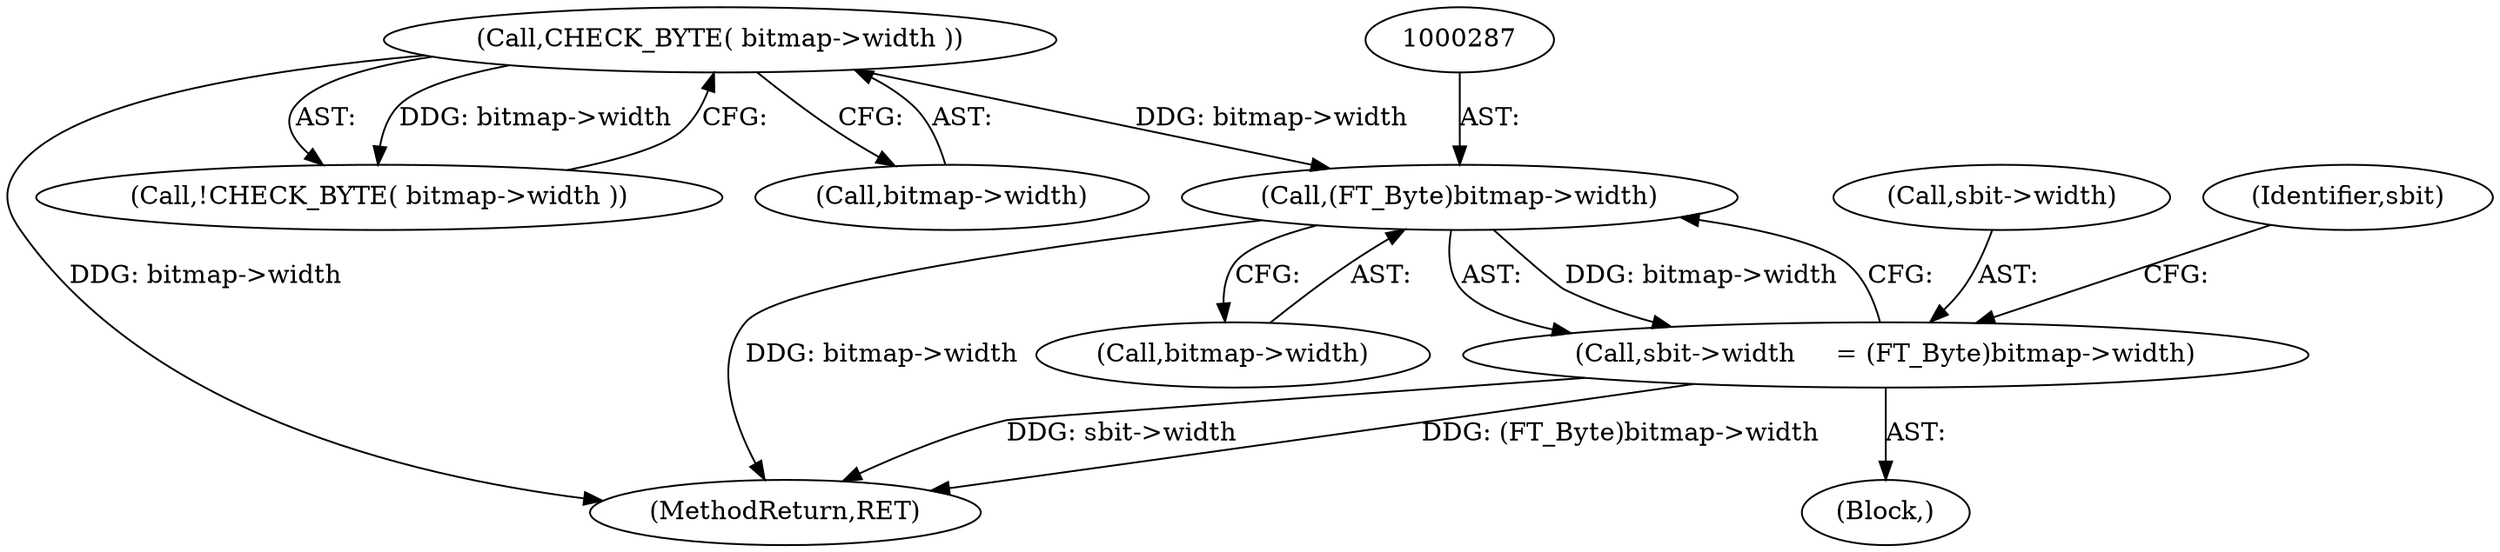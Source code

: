 digraph "0_savannah_b3500af717010137046ec4076d1e1c0641e33727_3@pointer" {
"1000286" [label="(Call,(FT_Byte)bitmap->width)"];
"1000249" [label="(Call,CHECK_BYTE( bitmap->width ))"];
"1000282" [label="(Call,sbit->width     = (FT_Byte)bitmap->width)"];
"1000286" [label="(Call,(FT_Byte)bitmap->width)"];
"1000191" [label="(Block,)"];
"1000414" [label="(MethodReturn,RET)"];
"1000283" [label="(Call,sbit->width)"];
"1000282" [label="(Call,sbit->width     = (FT_Byte)bitmap->width)"];
"1000248" [label="(Call,!CHECK_BYTE( bitmap->width ))"];
"1000250" [label="(Call,bitmap->width)"];
"1000249" [label="(Call,CHECK_BYTE( bitmap->width ))"];
"1000293" [label="(Identifier,sbit)"];
"1000288" [label="(Call,bitmap->width)"];
"1000286" -> "1000282"  [label="AST: "];
"1000286" -> "1000288"  [label="CFG: "];
"1000287" -> "1000286"  [label="AST: "];
"1000288" -> "1000286"  [label="AST: "];
"1000282" -> "1000286"  [label="CFG: "];
"1000286" -> "1000414"  [label="DDG: bitmap->width"];
"1000286" -> "1000282"  [label="DDG: bitmap->width"];
"1000249" -> "1000286"  [label="DDG: bitmap->width"];
"1000249" -> "1000248"  [label="AST: "];
"1000249" -> "1000250"  [label="CFG: "];
"1000250" -> "1000249"  [label="AST: "];
"1000248" -> "1000249"  [label="CFG: "];
"1000249" -> "1000414"  [label="DDG: bitmap->width"];
"1000249" -> "1000248"  [label="DDG: bitmap->width"];
"1000282" -> "1000191"  [label="AST: "];
"1000283" -> "1000282"  [label="AST: "];
"1000293" -> "1000282"  [label="CFG: "];
"1000282" -> "1000414"  [label="DDG: (FT_Byte)bitmap->width"];
"1000282" -> "1000414"  [label="DDG: sbit->width"];
}
